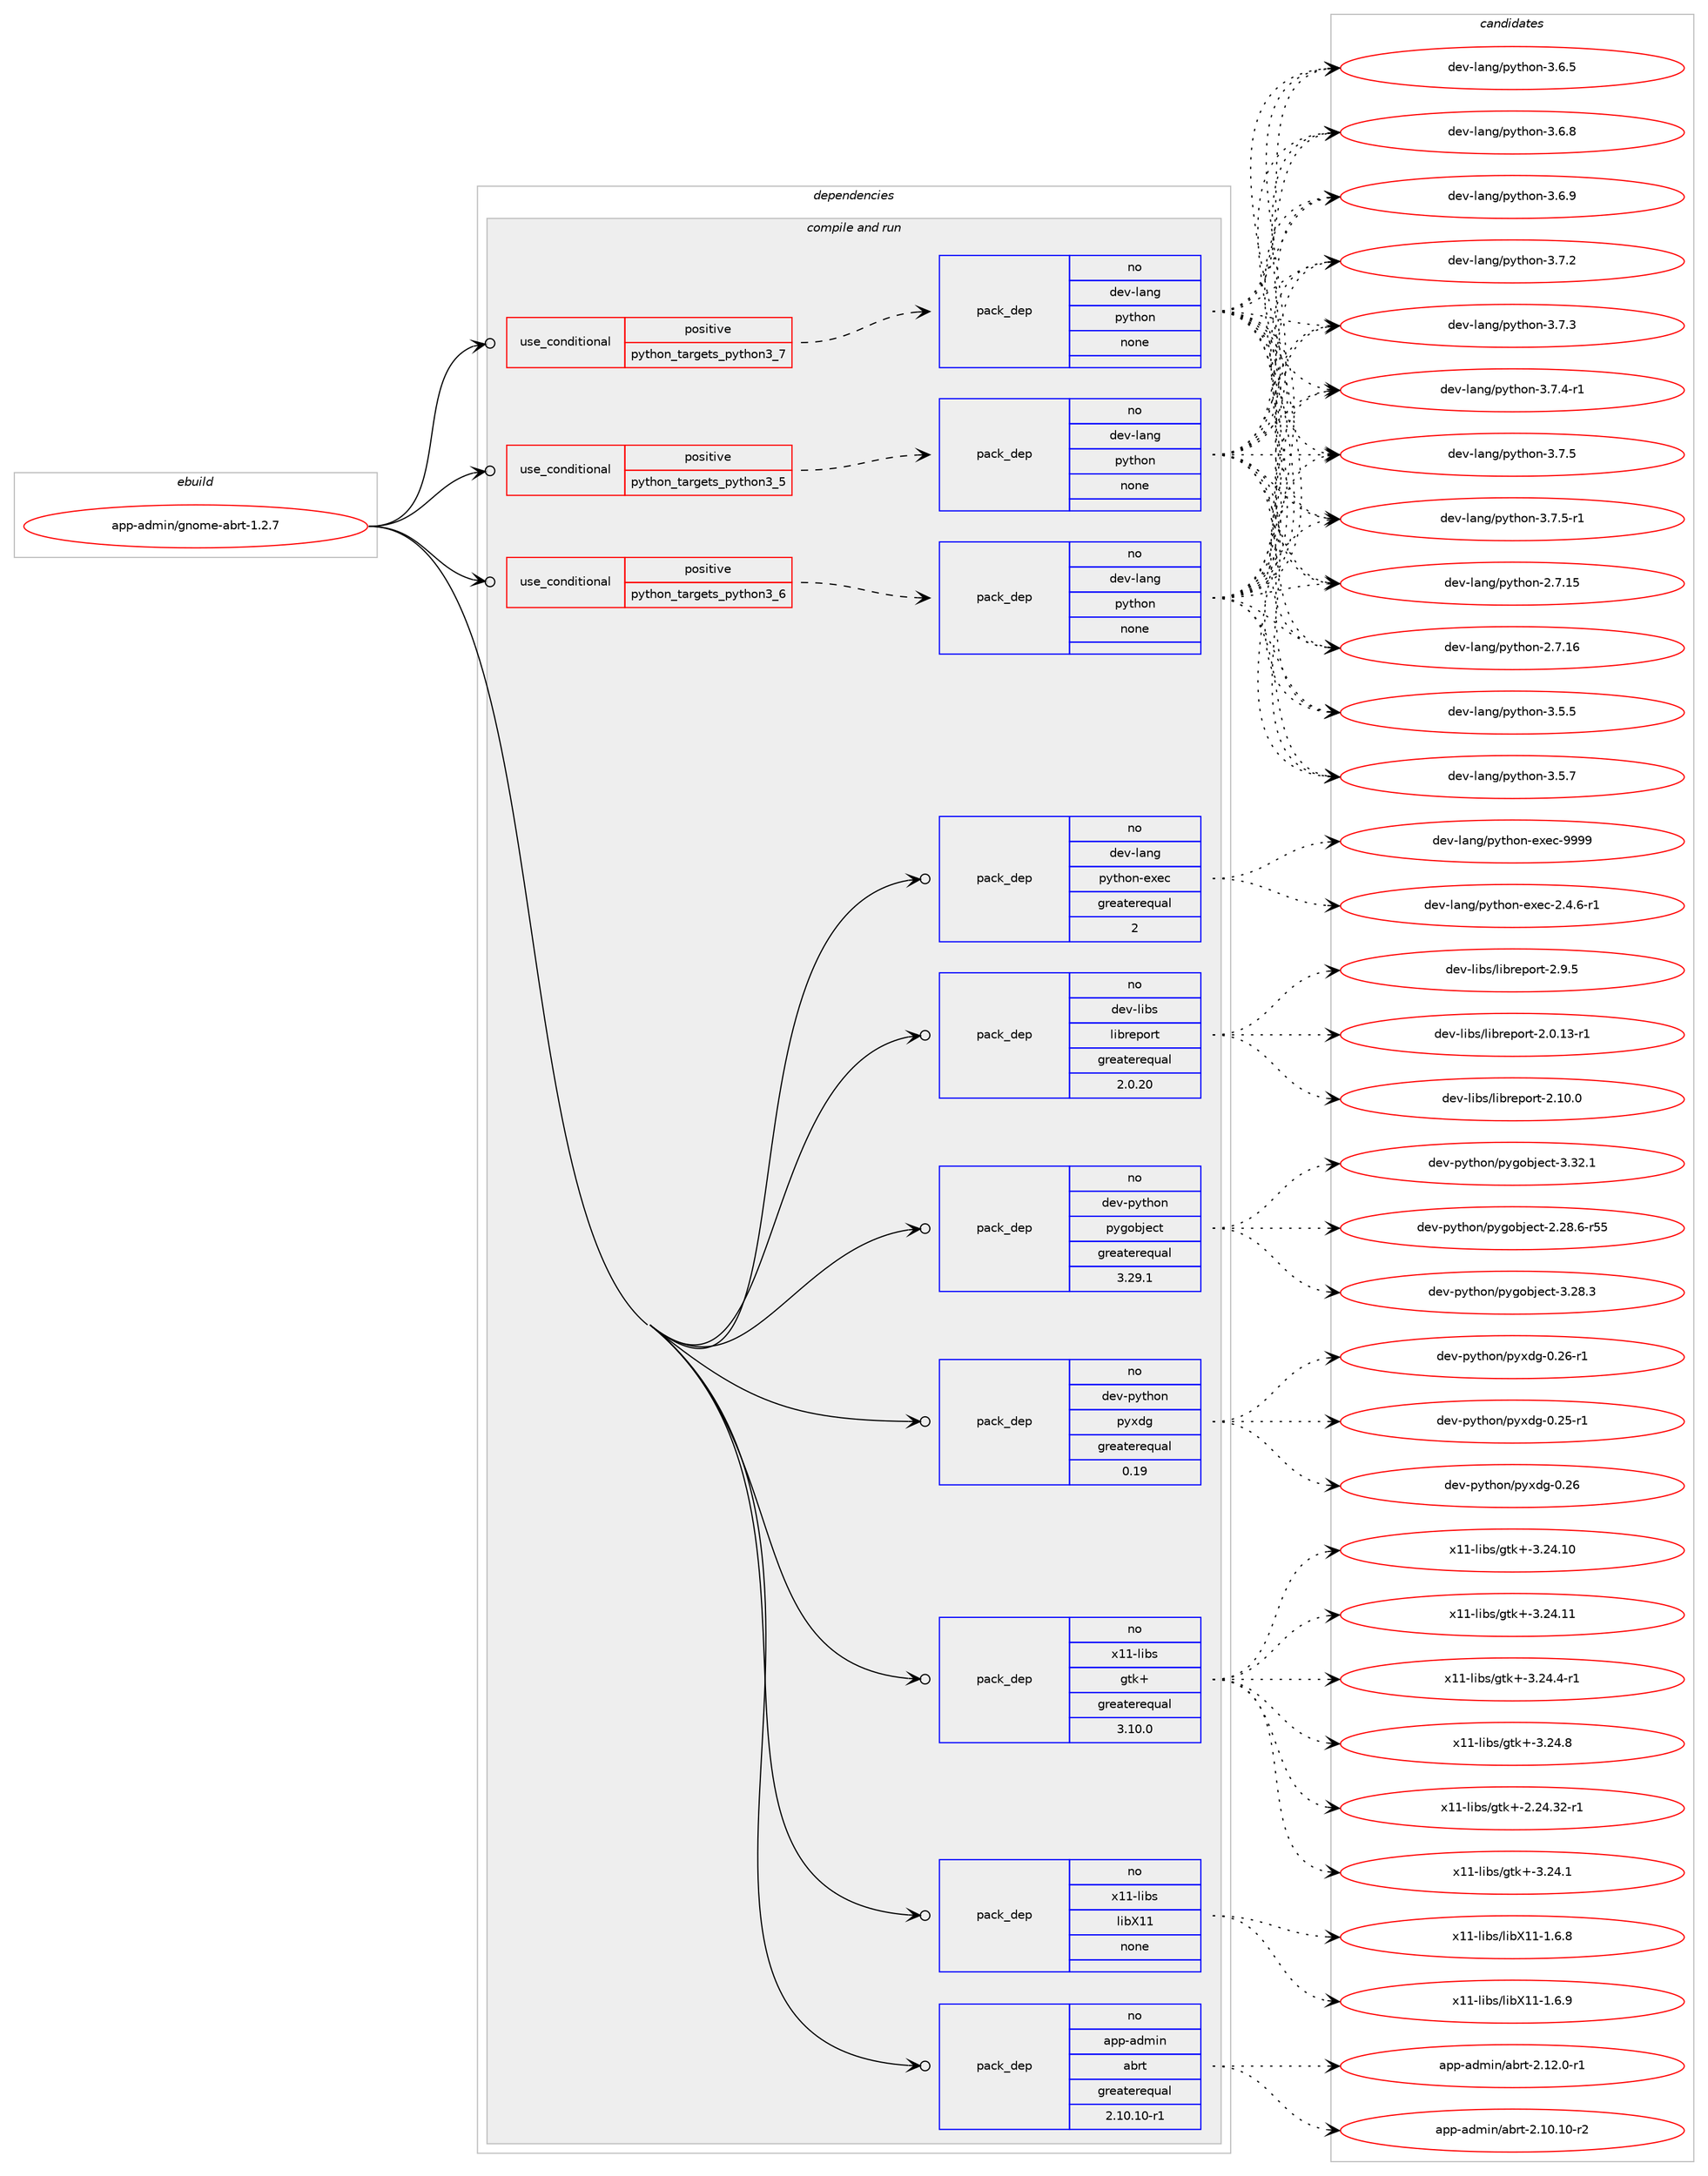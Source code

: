 digraph prolog {

# *************
# Graph options
# *************

newrank=true;
concentrate=true;
compound=true;
graph [rankdir=LR,fontname=Helvetica,fontsize=10,ranksep=1.5];#, ranksep=2.5, nodesep=0.2];
edge  [arrowhead=vee];
node  [fontname=Helvetica,fontsize=10];

# **********
# The ebuild
# **********

subgraph cluster_leftcol {
color=gray;
rank=same;
label=<<i>ebuild</i>>;
id [label="app-admin/gnome-abrt-1.2.7", color=red, width=4, href="../app-admin/gnome-abrt-1.2.7.svg"];
}

# ****************
# The dependencies
# ****************

subgraph cluster_midcol {
color=gray;
label=<<i>dependencies</i>>;
subgraph cluster_compile {
fillcolor="#eeeeee";
style=filled;
label=<<i>compile</i>>;
}
subgraph cluster_compileandrun {
fillcolor="#eeeeee";
style=filled;
label=<<i>compile and run</i>>;
subgraph cond111174 {
dependency467601 [label=<<TABLE BORDER="0" CELLBORDER="1" CELLSPACING="0" CELLPADDING="4"><TR><TD ROWSPAN="3" CELLPADDING="10">use_conditional</TD></TR><TR><TD>positive</TD></TR><TR><TD>python_targets_python3_5</TD></TR></TABLE>>, shape=none, color=red];
subgraph pack347916 {
dependency467602 [label=<<TABLE BORDER="0" CELLBORDER="1" CELLSPACING="0" CELLPADDING="4" WIDTH="220"><TR><TD ROWSPAN="6" CELLPADDING="30">pack_dep</TD></TR><TR><TD WIDTH="110">no</TD></TR><TR><TD>dev-lang</TD></TR><TR><TD>python</TD></TR><TR><TD>none</TD></TR><TR><TD></TD></TR></TABLE>>, shape=none, color=blue];
}
dependency467601:e -> dependency467602:w [weight=20,style="dashed",arrowhead="vee"];
}
id:e -> dependency467601:w [weight=20,style="solid",arrowhead="odotvee"];
subgraph cond111175 {
dependency467603 [label=<<TABLE BORDER="0" CELLBORDER="1" CELLSPACING="0" CELLPADDING="4"><TR><TD ROWSPAN="3" CELLPADDING="10">use_conditional</TD></TR><TR><TD>positive</TD></TR><TR><TD>python_targets_python3_6</TD></TR></TABLE>>, shape=none, color=red];
subgraph pack347917 {
dependency467604 [label=<<TABLE BORDER="0" CELLBORDER="1" CELLSPACING="0" CELLPADDING="4" WIDTH="220"><TR><TD ROWSPAN="6" CELLPADDING="30">pack_dep</TD></TR><TR><TD WIDTH="110">no</TD></TR><TR><TD>dev-lang</TD></TR><TR><TD>python</TD></TR><TR><TD>none</TD></TR><TR><TD></TD></TR></TABLE>>, shape=none, color=blue];
}
dependency467603:e -> dependency467604:w [weight=20,style="dashed",arrowhead="vee"];
}
id:e -> dependency467603:w [weight=20,style="solid",arrowhead="odotvee"];
subgraph cond111176 {
dependency467605 [label=<<TABLE BORDER="0" CELLBORDER="1" CELLSPACING="0" CELLPADDING="4"><TR><TD ROWSPAN="3" CELLPADDING="10">use_conditional</TD></TR><TR><TD>positive</TD></TR><TR><TD>python_targets_python3_7</TD></TR></TABLE>>, shape=none, color=red];
subgraph pack347918 {
dependency467606 [label=<<TABLE BORDER="0" CELLBORDER="1" CELLSPACING="0" CELLPADDING="4" WIDTH="220"><TR><TD ROWSPAN="6" CELLPADDING="30">pack_dep</TD></TR><TR><TD WIDTH="110">no</TD></TR><TR><TD>dev-lang</TD></TR><TR><TD>python</TD></TR><TR><TD>none</TD></TR><TR><TD></TD></TR></TABLE>>, shape=none, color=blue];
}
dependency467605:e -> dependency467606:w [weight=20,style="dashed",arrowhead="vee"];
}
id:e -> dependency467605:w [weight=20,style="solid",arrowhead="odotvee"];
subgraph pack347919 {
dependency467607 [label=<<TABLE BORDER="0" CELLBORDER="1" CELLSPACING="0" CELLPADDING="4" WIDTH="220"><TR><TD ROWSPAN="6" CELLPADDING="30">pack_dep</TD></TR><TR><TD WIDTH="110">no</TD></TR><TR><TD>app-admin</TD></TR><TR><TD>abrt</TD></TR><TR><TD>greaterequal</TD></TR><TR><TD>2.10.10-r1</TD></TR></TABLE>>, shape=none, color=blue];
}
id:e -> dependency467607:w [weight=20,style="solid",arrowhead="odotvee"];
subgraph pack347920 {
dependency467608 [label=<<TABLE BORDER="0" CELLBORDER="1" CELLSPACING="0" CELLPADDING="4" WIDTH="220"><TR><TD ROWSPAN="6" CELLPADDING="30">pack_dep</TD></TR><TR><TD WIDTH="110">no</TD></TR><TR><TD>dev-lang</TD></TR><TR><TD>python-exec</TD></TR><TR><TD>greaterequal</TD></TR><TR><TD>2</TD></TR></TABLE>>, shape=none, color=blue];
}
id:e -> dependency467608:w [weight=20,style="solid",arrowhead="odotvee"];
subgraph pack347921 {
dependency467609 [label=<<TABLE BORDER="0" CELLBORDER="1" CELLSPACING="0" CELLPADDING="4" WIDTH="220"><TR><TD ROWSPAN="6" CELLPADDING="30">pack_dep</TD></TR><TR><TD WIDTH="110">no</TD></TR><TR><TD>dev-libs</TD></TR><TR><TD>libreport</TD></TR><TR><TD>greaterequal</TD></TR><TR><TD>2.0.20</TD></TR></TABLE>>, shape=none, color=blue];
}
id:e -> dependency467609:w [weight=20,style="solid",arrowhead="odotvee"];
subgraph pack347922 {
dependency467610 [label=<<TABLE BORDER="0" CELLBORDER="1" CELLSPACING="0" CELLPADDING="4" WIDTH="220"><TR><TD ROWSPAN="6" CELLPADDING="30">pack_dep</TD></TR><TR><TD WIDTH="110">no</TD></TR><TR><TD>dev-python</TD></TR><TR><TD>pygobject</TD></TR><TR><TD>greaterequal</TD></TR><TR><TD>3.29.1</TD></TR></TABLE>>, shape=none, color=blue];
}
id:e -> dependency467610:w [weight=20,style="solid",arrowhead="odotvee"];
subgraph pack347923 {
dependency467611 [label=<<TABLE BORDER="0" CELLBORDER="1" CELLSPACING="0" CELLPADDING="4" WIDTH="220"><TR><TD ROWSPAN="6" CELLPADDING="30">pack_dep</TD></TR><TR><TD WIDTH="110">no</TD></TR><TR><TD>dev-python</TD></TR><TR><TD>pyxdg</TD></TR><TR><TD>greaterequal</TD></TR><TR><TD>0.19</TD></TR></TABLE>>, shape=none, color=blue];
}
id:e -> dependency467611:w [weight=20,style="solid",arrowhead="odotvee"];
subgraph pack347924 {
dependency467612 [label=<<TABLE BORDER="0" CELLBORDER="1" CELLSPACING="0" CELLPADDING="4" WIDTH="220"><TR><TD ROWSPAN="6" CELLPADDING="30">pack_dep</TD></TR><TR><TD WIDTH="110">no</TD></TR><TR><TD>x11-libs</TD></TR><TR><TD>gtk+</TD></TR><TR><TD>greaterequal</TD></TR><TR><TD>3.10.0</TD></TR></TABLE>>, shape=none, color=blue];
}
id:e -> dependency467612:w [weight=20,style="solid",arrowhead="odotvee"];
subgraph pack347925 {
dependency467613 [label=<<TABLE BORDER="0" CELLBORDER="1" CELLSPACING="0" CELLPADDING="4" WIDTH="220"><TR><TD ROWSPAN="6" CELLPADDING="30">pack_dep</TD></TR><TR><TD WIDTH="110">no</TD></TR><TR><TD>x11-libs</TD></TR><TR><TD>libX11</TD></TR><TR><TD>none</TD></TR><TR><TD></TD></TR></TABLE>>, shape=none, color=blue];
}
id:e -> dependency467613:w [weight=20,style="solid",arrowhead="odotvee"];
}
subgraph cluster_run {
fillcolor="#eeeeee";
style=filled;
label=<<i>run</i>>;
}
}

# **************
# The candidates
# **************

subgraph cluster_choices {
rank=same;
color=gray;
label=<<i>candidates</i>>;

subgraph choice347916 {
color=black;
nodesep=1;
choice10010111845108971101034711212111610411111045504655464953 [label="dev-lang/python-2.7.15", color=red, width=4,href="../dev-lang/python-2.7.15.svg"];
choice10010111845108971101034711212111610411111045504655464954 [label="dev-lang/python-2.7.16", color=red, width=4,href="../dev-lang/python-2.7.16.svg"];
choice100101118451089711010347112121116104111110455146534653 [label="dev-lang/python-3.5.5", color=red, width=4,href="../dev-lang/python-3.5.5.svg"];
choice100101118451089711010347112121116104111110455146534655 [label="dev-lang/python-3.5.7", color=red, width=4,href="../dev-lang/python-3.5.7.svg"];
choice100101118451089711010347112121116104111110455146544653 [label="dev-lang/python-3.6.5", color=red, width=4,href="../dev-lang/python-3.6.5.svg"];
choice100101118451089711010347112121116104111110455146544656 [label="dev-lang/python-3.6.8", color=red, width=4,href="../dev-lang/python-3.6.8.svg"];
choice100101118451089711010347112121116104111110455146544657 [label="dev-lang/python-3.6.9", color=red, width=4,href="../dev-lang/python-3.6.9.svg"];
choice100101118451089711010347112121116104111110455146554650 [label="dev-lang/python-3.7.2", color=red, width=4,href="../dev-lang/python-3.7.2.svg"];
choice100101118451089711010347112121116104111110455146554651 [label="dev-lang/python-3.7.3", color=red, width=4,href="../dev-lang/python-3.7.3.svg"];
choice1001011184510897110103471121211161041111104551465546524511449 [label="dev-lang/python-3.7.4-r1", color=red, width=4,href="../dev-lang/python-3.7.4-r1.svg"];
choice100101118451089711010347112121116104111110455146554653 [label="dev-lang/python-3.7.5", color=red, width=4,href="../dev-lang/python-3.7.5.svg"];
choice1001011184510897110103471121211161041111104551465546534511449 [label="dev-lang/python-3.7.5-r1", color=red, width=4,href="../dev-lang/python-3.7.5-r1.svg"];
dependency467602:e -> choice10010111845108971101034711212111610411111045504655464953:w [style=dotted,weight="100"];
dependency467602:e -> choice10010111845108971101034711212111610411111045504655464954:w [style=dotted,weight="100"];
dependency467602:e -> choice100101118451089711010347112121116104111110455146534653:w [style=dotted,weight="100"];
dependency467602:e -> choice100101118451089711010347112121116104111110455146534655:w [style=dotted,weight="100"];
dependency467602:e -> choice100101118451089711010347112121116104111110455146544653:w [style=dotted,weight="100"];
dependency467602:e -> choice100101118451089711010347112121116104111110455146544656:w [style=dotted,weight="100"];
dependency467602:e -> choice100101118451089711010347112121116104111110455146544657:w [style=dotted,weight="100"];
dependency467602:e -> choice100101118451089711010347112121116104111110455146554650:w [style=dotted,weight="100"];
dependency467602:e -> choice100101118451089711010347112121116104111110455146554651:w [style=dotted,weight="100"];
dependency467602:e -> choice1001011184510897110103471121211161041111104551465546524511449:w [style=dotted,weight="100"];
dependency467602:e -> choice100101118451089711010347112121116104111110455146554653:w [style=dotted,weight="100"];
dependency467602:e -> choice1001011184510897110103471121211161041111104551465546534511449:w [style=dotted,weight="100"];
}
subgraph choice347917 {
color=black;
nodesep=1;
choice10010111845108971101034711212111610411111045504655464953 [label="dev-lang/python-2.7.15", color=red, width=4,href="../dev-lang/python-2.7.15.svg"];
choice10010111845108971101034711212111610411111045504655464954 [label="dev-lang/python-2.7.16", color=red, width=4,href="../dev-lang/python-2.7.16.svg"];
choice100101118451089711010347112121116104111110455146534653 [label="dev-lang/python-3.5.5", color=red, width=4,href="../dev-lang/python-3.5.5.svg"];
choice100101118451089711010347112121116104111110455146534655 [label="dev-lang/python-3.5.7", color=red, width=4,href="../dev-lang/python-3.5.7.svg"];
choice100101118451089711010347112121116104111110455146544653 [label="dev-lang/python-3.6.5", color=red, width=4,href="../dev-lang/python-3.6.5.svg"];
choice100101118451089711010347112121116104111110455146544656 [label="dev-lang/python-3.6.8", color=red, width=4,href="../dev-lang/python-3.6.8.svg"];
choice100101118451089711010347112121116104111110455146544657 [label="dev-lang/python-3.6.9", color=red, width=4,href="../dev-lang/python-3.6.9.svg"];
choice100101118451089711010347112121116104111110455146554650 [label="dev-lang/python-3.7.2", color=red, width=4,href="../dev-lang/python-3.7.2.svg"];
choice100101118451089711010347112121116104111110455146554651 [label="dev-lang/python-3.7.3", color=red, width=4,href="../dev-lang/python-3.7.3.svg"];
choice1001011184510897110103471121211161041111104551465546524511449 [label="dev-lang/python-3.7.4-r1", color=red, width=4,href="../dev-lang/python-3.7.4-r1.svg"];
choice100101118451089711010347112121116104111110455146554653 [label="dev-lang/python-3.7.5", color=red, width=4,href="../dev-lang/python-3.7.5.svg"];
choice1001011184510897110103471121211161041111104551465546534511449 [label="dev-lang/python-3.7.5-r1", color=red, width=4,href="../dev-lang/python-3.7.5-r1.svg"];
dependency467604:e -> choice10010111845108971101034711212111610411111045504655464953:w [style=dotted,weight="100"];
dependency467604:e -> choice10010111845108971101034711212111610411111045504655464954:w [style=dotted,weight="100"];
dependency467604:e -> choice100101118451089711010347112121116104111110455146534653:w [style=dotted,weight="100"];
dependency467604:e -> choice100101118451089711010347112121116104111110455146534655:w [style=dotted,weight="100"];
dependency467604:e -> choice100101118451089711010347112121116104111110455146544653:w [style=dotted,weight="100"];
dependency467604:e -> choice100101118451089711010347112121116104111110455146544656:w [style=dotted,weight="100"];
dependency467604:e -> choice100101118451089711010347112121116104111110455146544657:w [style=dotted,weight="100"];
dependency467604:e -> choice100101118451089711010347112121116104111110455146554650:w [style=dotted,weight="100"];
dependency467604:e -> choice100101118451089711010347112121116104111110455146554651:w [style=dotted,weight="100"];
dependency467604:e -> choice1001011184510897110103471121211161041111104551465546524511449:w [style=dotted,weight="100"];
dependency467604:e -> choice100101118451089711010347112121116104111110455146554653:w [style=dotted,weight="100"];
dependency467604:e -> choice1001011184510897110103471121211161041111104551465546534511449:w [style=dotted,weight="100"];
}
subgraph choice347918 {
color=black;
nodesep=1;
choice10010111845108971101034711212111610411111045504655464953 [label="dev-lang/python-2.7.15", color=red, width=4,href="../dev-lang/python-2.7.15.svg"];
choice10010111845108971101034711212111610411111045504655464954 [label="dev-lang/python-2.7.16", color=red, width=4,href="../dev-lang/python-2.7.16.svg"];
choice100101118451089711010347112121116104111110455146534653 [label="dev-lang/python-3.5.5", color=red, width=4,href="../dev-lang/python-3.5.5.svg"];
choice100101118451089711010347112121116104111110455146534655 [label="dev-lang/python-3.5.7", color=red, width=4,href="../dev-lang/python-3.5.7.svg"];
choice100101118451089711010347112121116104111110455146544653 [label="dev-lang/python-3.6.5", color=red, width=4,href="../dev-lang/python-3.6.5.svg"];
choice100101118451089711010347112121116104111110455146544656 [label="dev-lang/python-3.6.8", color=red, width=4,href="../dev-lang/python-3.6.8.svg"];
choice100101118451089711010347112121116104111110455146544657 [label="dev-lang/python-3.6.9", color=red, width=4,href="../dev-lang/python-3.6.9.svg"];
choice100101118451089711010347112121116104111110455146554650 [label="dev-lang/python-3.7.2", color=red, width=4,href="../dev-lang/python-3.7.2.svg"];
choice100101118451089711010347112121116104111110455146554651 [label="dev-lang/python-3.7.3", color=red, width=4,href="../dev-lang/python-3.7.3.svg"];
choice1001011184510897110103471121211161041111104551465546524511449 [label="dev-lang/python-3.7.4-r1", color=red, width=4,href="../dev-lang/python-3.7.4-r1.svg"];
choice100101118451089711010347112121116104111110455146554653 [label="dev-lang/python-3.7.5", color=red, width=4,href="../dev-lang/python-3.7.5.svg"];
choice1001011184510897110103471121211161041111104551465546534511449 [label="dev-lang/python-3.7.5-r1", color=red, width=4,href="../dev-lang/python-3.7.5-r1.svg"];
dependency467606:e -> choice10010111845108971101034711212111610411111045504655464953:w [style=dotted,weight="100"];
dependency467606:e -> choice10010111845108971101034711212111610411111045504655464954:w [style=dotted,weight="100"];
dependency467606:e -> choice100101118451089711010347112121116104111110455146534653:w [style=dotted,weight="100"];
dependency467606:e -> choice100101118451089711010347112121116104111110455146534655:w [style=dotted,weight="100"];
dependency467606:e -> choice100101118451089711010347112121116104111110455146544653:w [style=dotted,weight="100"];
dependency467606:e -> choice100101118451089711010347112121116104111110455146544656:w [style=dotted,weight="100"];
dependency467606:e -> choice100101118451089711010347112121116104111110455146544657:w [style=dotted,weight="100"];
dependency467606:e -> choice100101118451089711010347112121116104111110455146554650:w [style=dotted,weight="100"];
dependency467606:e -> choice100101118451089711010347112121116104111110455146554651:w [style=dotted,weight="100"];
dependency467606:e -> choice1001011184510897110103471121211161041111104551465546524511449:w [style=dotted,weight="100"];
dependency467606:e -> choice100101118451089711010347112121116104111110455146554653:w [style=dotted,weight="100"];
dependency467606:e -> choice1001011184510897110103471121211161041111104551465546534511449:w [style=dotted,weight="100"];
}
subgraph choice347919 {
color=black;
nodesep=1;
choice97112112459710010910511047979811411645504649484649484511450 [label="app-admin/abrt-2.10.10-r2", color=red, width=4,href="../app-admin/abrt-2.10.10-r2.svg"];
choice971121124597100109105110479798114116455046495046484511449 [label="app-admin/abrt-2.12.0-r1", color=red, width=4,href="../app-admin/abrt-2.12.0-r1.svg"];
dependency467607:e -> choice97112112459710010910511047979811411645504649484649484511450:w [style=dotted,weight="100"];
dependency467607:e -> choice971121124597100109105110479798114116455046495046484511449:w [style=dotted,weight="100"];
}
subgraph choice347920 {
color=black;
nodesep=1;
choice10010111845108971101034711212111610411111045101120101994550465246544511449 [label="dev-lang/python-exec-2.4.6-r1", color=red, width=4,href="../dev-lang/python-exec-2.4.6-r1.svg"];
choice10010111845108971101034711212111610411111045101120101994557575757 [label="dev-lang/python-exec-9999", color=red, width=4,href="../dev-lang/python-exec-9999.svg"];
dependency467608:e -> choice10010111845108971101034711212111610411111045101120101994550465246544511449:w [style=dotted,weight="100"];
dependency467608:e -> choice10010111845108971101034711212111610411111045101120101994557575757:w [style=dotted,weight="100"];
}
subgraph choice347921 {
color=black;
nodesep=1;
choice10010111845108105981154710810598114101112111114116455046484649514511449 [label="dev-libs/libreport-2.0.13-r1", color=red, width=4,href="../dev-libs/libreport-2.0.13-r1.svg"];
choice1001011184510810598115471081059811410111211111411645504649484648 [label="dev-libs/libreport-2.10.0", color=red, width=4,href="../dev-libs/libreport-2.10.0.svg"];
choice10010111845108105981154710810598114101112111114116455046574653 [label="dev-libs/libreport-2.9.5", color=red, width=4,href="../dev-libs/libreport-2.9.5.svg"];
dependency467609:e -> choice10010111845108105981154710810598114101112111114116455046484649514511449:w [style=dotted,weight="100"];
dependency467609:e -> choice1001011184510810598115471081059811410111211111411645504649484648:w [style=dotted,weight="100"];
dependency467609:e -> choice10010111845108105981154710810598114101112111114116455046574653:w [style=dotted,weight="100"];
}
subgraph choice347922 {
color=black;
nodesep=1;
choice1001011184511212111610411111047112121103111981061019911645504650564654451145353 [label="dev-python/pygobject-2.28.6-r55", color=red, width=4,href="../dev-python/pygobject-2.28.6-r55.svg"];
choice1001011184511212111610411111047112121103111981061019911645514650564651 [label="dev-python/pygobject-3.28.3", color=red, width=4,href="../dev-python/pygobject-3.28.3.svg"];
choice1001011184511212111610411111047112121103111981061019911645514651504649 [label="dev-python/pygobject-3.32.1", color=red, width=4,href="../dev-python/pygobject-3.32.1.svg"];
dependency467610:e -> choice1001011184511212111610411111047112121103111981061019911645504650564654451145353:w [style=dotted,weight="100"];
dependency467610:e -> choice1001011184511212111610411111047112121103111981061019911645514650564651:w [style=dotted,weight="100"];
dependency467610:e -> choice1001011184511212111610411111047112121103111981061019911645514651504649:w [style=dotted,weight="100"];
}
subgraph choice347923 {
color=black;
nodesep=1;
choice100101118451121211161041111104711212112010010345484650534511449 [label="dev-python/pyxdg-0.25-r1", color=red, width=4,href="../dev-python/pyxdg-0.25-r1.svg"];
choice10010111845112121116104111110471121211201001034548465054 [label="dev-python/pyxdg-0.26", color=red, width=4,href="../dev-python/pyxdg-0.26.svg"];
choice100101118451121211161041111104711212112010010345484650544511449 [label="dev-python/pyxdg-0.26-r1", color=red, width=4,href="../dev-python/pyxdg-0.26-r1.svg"];
dependency467611:e -> choice100101118451121211161041111104711212112010010345484650534511449:w [style=dotted,weight="100"];
dependency467611:e -> choice10010111845112121116104111110471121211201001034548465054:w [style=dotted,weight="100"];
dependency467611:e -> choice100101118451121211161041111104711212112010010345484650544511449:w [style=dotted,weight="100"];
}
subgraph choice347924 {
color=black;
nodesep=1;
choice12049494510810598115471031161074345504650524651504511449 [label="x11-libs/gtk+-2.24.32-r1", color=red, width=4,href="../x11-libs/gtk+-2.24.32-r1.svg"];
choice12049494510810598115471031161074345514650524649 [label="x11-libs/gtk+-3.24.1", color=red, width=4,href="../x11-libs/gtk+-3.24.1.svg"];
choice1204949451081059811547103116107434551465052464948 [label="x11-libs/gtk+-3.24.10", color=red, width=4,href="../x11-libs/gtk+-3.24.10.svg"];
choice1204949451081059811547103116107434551465052464949 [label="x11-libs/gtk+-3.24.11", color=red, width=4,href="../x11-libs/gtk+-3.24.11.svg"];
choice120494945108105981154710311610743455146505246524511449 [label="x11-libs/gtk+-3.24.4-r1", color=red, width=4,href="../x11-libs/gtk+-3.24.4-r1.svg"];
choice12049494510810598115471031161074345514650524656 [label="x11-libs/gtk+-3.24.8", color=red, width=4,href="../x11-libs/gtk+-3.24.8.svg"];
dependency467612:e -> choice12049494510810598115471031161074345504650524651504511449:w [style=dotted,weight="100"];
dependency467612:e -> choice12049494510810598115471031161074345514650524649:w [style=dotted,weight="100"];
dependency467612:e -> choice1204949451081059811547103116107434551465052464948:w [style=dotted,weight="100"];
dependency467612:e -> choice1204949451081059811547103116107434551465052464949:w [style=dotted,weight="100"];
dependency467612:e -> choice120494945108105981154710311610743455146505246524511449:w [style=dotted,weight="100"];
dependency467612:e -> choice12049494510810598115471031161074345514650524656:w [style=dotted,weight="100"];
}
subgraph choice347925 {
color=black;
nodesep=1;
choice120494945108105981154710810598884949454946544656 [label="x11-libs/libX11-1.6.8", color=red, width=4,href="../x11-libs/libX11-1.6.8.svg"];
choice120494945108105981154710810598884949454946544657 [label="x11-libs/libX11-1.6.9", color=red, width=4,href="../x11-libs/libX11-1.6.9.svg"];
dependency467613:e -> choice120494945108105981154710810598884949454946544656:w [style=dotted,weight="100"];
dependency467613:e -> choice120494945108105981154710810598884949454946544657:w [style=dotted,weight="100"];
}
}

}
